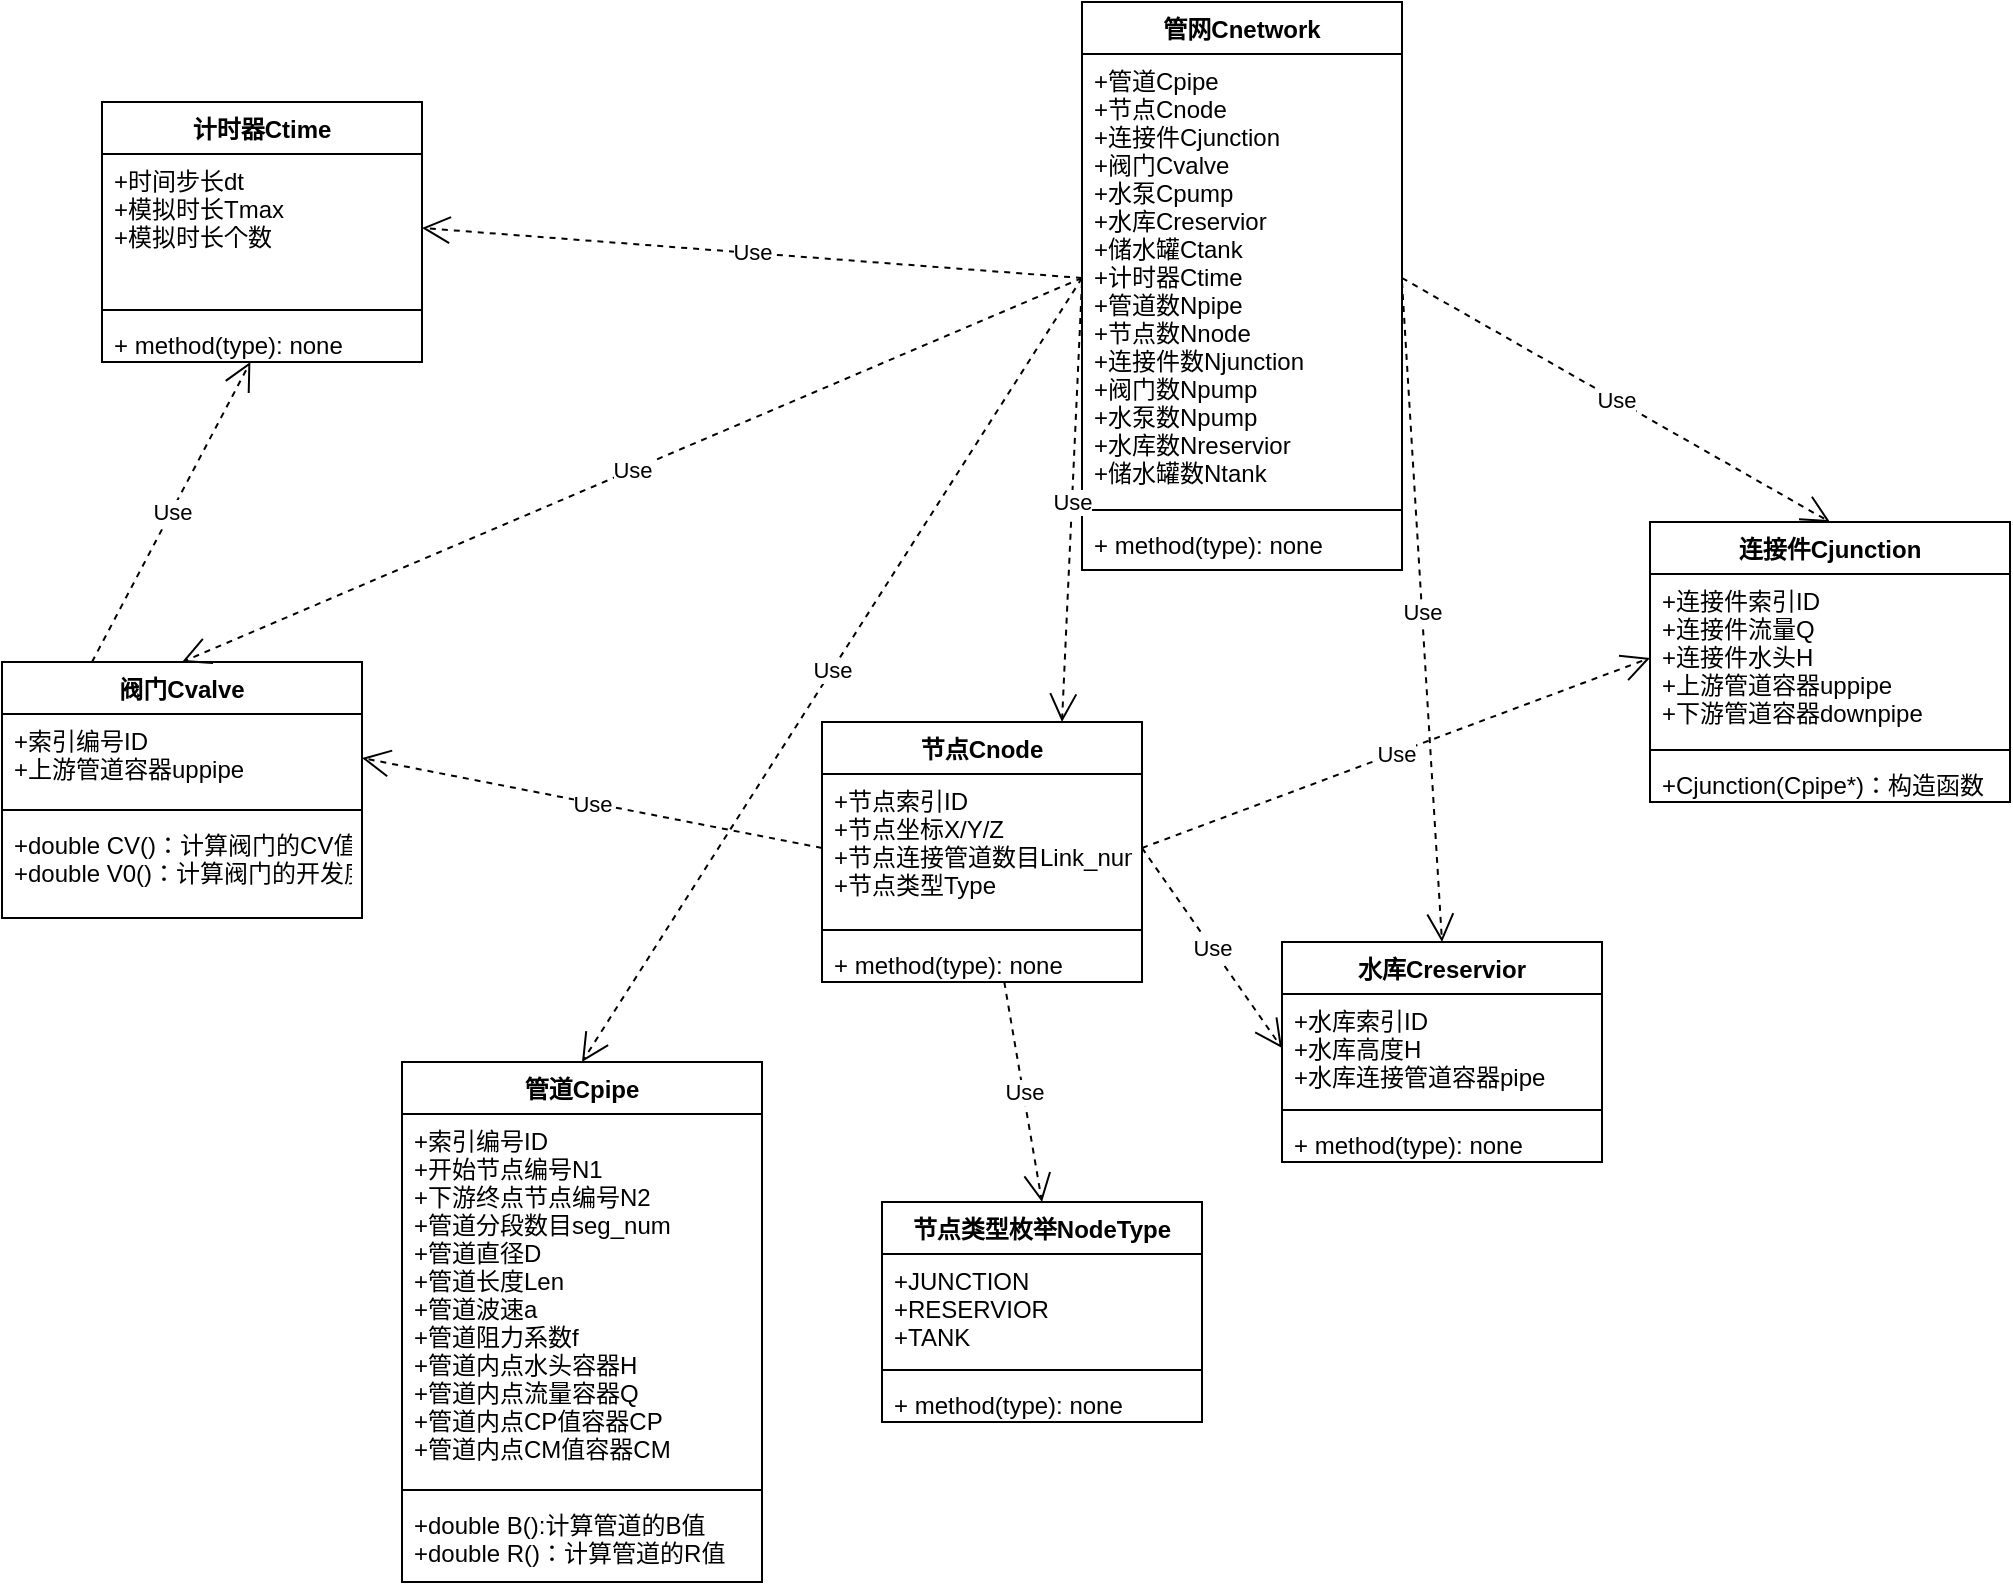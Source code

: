 <mxfile version="18.0.4" type="device"><diagram id="C5RBs43oDa-KdzZeNtuy" name="Page-1"><mxGraphModel dx="2169" dy="857" grid="1" gridSize="10" guides="1" tooltips="1" connect="1" arrows="1" fold="1" page="1" pageScale="1" pageWidth="827" pageHeight="1169" math="0" shadow="0"><root><mxCell id="WIyWlLk6GJQsqaUBKTNV-0"/><mxCell id="WIyWlLk6GJQsqaUBKTNV-1" parent="WIyWlLk6GJQsqaUBKTNV-0"/><mxCell id="Arbdkt6Np1YxN-fOofx2-0" value="管网Cnetwork" style="swimlane;fontStyle=1;align=center;verticalAlign=top;childLayout=stackLayout;horizontal=1;startSize=26;horizontalStack=0;resizeParent=1;resizeParentMax=0;resizeLast=0;collapsible=1;marginBottom=0;" parent="WIyWlLk6GJQsqaUBKTNV-1" vertex="1"><mxGeometry x="130" y="10" width="160" height="284" as="geometry"/></mxCell><mxCell id="Arbdkt6Np1YxN-fOofx2-1" value="+管道Cpipe&#10;+节点Cnode&#10;+连接件Cjunction&#10;+阀门Cvalve&#10;+水泵Cpump&#10;+水库Creservior&#10;+储水罐Ctank&#10;+计时器Ctime&#10;+管道数Npipe&#10;+节点数Nnode&#10;+连接件数Njunction&#10;+阀门数Npump&#10;+水泵数Npump&#10;+水库数Nreservior&#10;+储水罐数Ntank&#10;" style="text;strokeColor=none;fillColor=none;align=left;verticalAlign=top;spacingLeft=4;spacingRight=4;overflow=hidden;rotatable=0;points=[[0,0.5],[1,0.5]];portConstraint=eastwest;" parent="Arbdkt6Np1YxN-fOofx2-0" vertex="1"><mxGeometry y="26" width="160" height="224" as="geometry"/></mxCell><mxCell id="Arbdkt6Np1YxN-fOofx2-2" value="" style="line;strokeWidth=1;fillColor=none;align=left;verticalAlign=middle;spacingTop=-1;spacingLeft=3;spacingRight=3;rotatable=0;labelPosition=right;points=[];portConstraint=eastwest;" parent="Arbdkt6Np1YxN-fOofx2-0" vertex="1"><mxGeometry y="250" width="160" height="8" as="geometry"/></mxCell><mxCell id="Arbdkt6Np1YxN-fOofx2-3" value="+ method(type): none" style="text;strokeColor=none;fillColor=none;align=left;verticalAlign=top;spacingLeft=4;spacingRight=4;overflow=hidden;rotatable=0;points=[[0,0.5],[1,0.5]];portConstraint=eastwest;" parent="Arbdkt6Np1YxN-fOofx2-0" vertex="1"><mxGeometry y="258" width="160" height="26" as="geometry"/></mxCell><mxCell id="Arbdkt6Np1YxN-fOofx2-8" value="管道Cpipe" style="swimlane;fontStyle=1;align=center;verticalAlign=top;childLayout=stackLayout;horizontal=1;startSize=26;horizontalStack=0;resizeParent=1;resizeParentMax=0;resizeLast=0;collapsible=1;marginBottom=0;" parent="WIyWlLk6GJQsqaUBKTNV-1" vertex="1"><mxGeometry x="-210" y="540" width="180" height="260" as="geometry"/></mxCell><mxCell id="Arbdkt6Np1YxN-fOofx2-9" value="+索引编号ID&#10;+开始节点编号N1&#10;+下游终点节点编号N2&#10;+管道分段数目seg_num &#10;+管道直径D&#10;+管道长度Len&#10;+管道波速a&#10;+管道阻力系数f&#10;+管道内点水头容器H&#10;+管道内点流量容器Q&#10;+管道内点CP值容器CP&#10;+管道内点CM值容器CM&#10;" style="text;strokeColor=none;fillColor=none;align=left;verticalAlign=top;spacingLeft=4;spacingRight=4;overflow=hidden;rotatable=0;points=[[0,0.5],[1,0.5]];portConstraint=eastwest;" parent="Arbdkt6Np1YxN-fOofx2-8" vertex="1"><mxGeometry y="26" width="180" height="184" as="geometry"/></mxCell><mxCell id="Arbdkt6Np1YxN-fOofx2-10" value="" style="line;strokeWidth=1;fillColor=none;align=left;verticalAlign=middle;spacingTop=-1;spacingLeft=3;spacingRight=3;rotatable=0;labelPosition=right;points=[];portConstraint=eastwest;" parent="Arbdkt6Np1YxN-fOofx2-8" vertex="1"><mxGeometry y="210" width="180" height="8" as="geometry"/></mxCell><mxCell id="Arbdkt6Np1YxN-fOofx2-11" value="+double B():计算管道的B值&#10;+double R()：计算管道的R值" style="text;strokeColor=none;fillColor=none;align=left;verticalAlign=top;spacingLeft=4;spacingRight=4;overflow=hidden;rotatable=0;points=[[0,0.5],[1,0.5]];portConstraint=eastwest;" parent="Arbdkt6Np1YxN-fOofx2-8" vertex="1"><mxGeometry y="218" width="180" height="42" as="geometry"/></mxCell><mxCell id="lyfp8cw1OgGVRv2wYIZd-1" value="节点Cnode" style="swimlane;fontStyle=1;align=center;verticalAlign=top;childLayout=stackLayout;horizontal=1;startSize=26;horizontalStack=0;resizeParent=1;resizeParentMax=0;resizeLast=0;collapsible=1;marginBottom=0;" parent="WIyWlLk6GJQsqaUBKTNV-1" vertex="1"><mxGeometry y="370" width="160" height="130" as="geometry"/></mxCell><mxCell id="lyfp8cw1OgGVRv2wYIZd-2" value="+节点索引ID&#10;+节点坐标X/Y/Z&#10;+节点连接管道数目Link_num&#10;+节点类型Type" style="text;strokeColor=none;fillColor=none;align=left;verticalAlign=top;spacingLeft=4;spacingRight=4;overflow=hidden;rotatable=0;points=[[0,0.5],[1,0.5]];portConstraint=eastwest;" parent="lyfp8cw1OgGVRv2wYIZd-1" vertex="1"><mxGeometry y="26" width="160" height="74" as="geometry"/></mxCell><mxCell id="lyfp8cw1OgGVRv2wYIZd-3" value="" style="line;strokeWidth=1;fillColor=none;align=left;verticalAlign=middle;spacingTop=-1;spacingLeft=3;spacingRight=3;rotatable=0;labelPosition=right;points=[];portConstraint=eastwest;" parent="lyfp8cw1OgGVRv2wYIZd-1" vertex="1"><mxGeometry y="100" width="160" height="8" as="geometry"/></mxCell><mxCell id="lyfp8cw1OgGVRv2wYIZd-4" value="+ method(type): none" style="text;strokeColor=none;fillColor=none;align=left;verticalAlign=top;spacingLeft=4;spacingRight=4;overflow=hidden;rotatable=0;points=[[0,0.5],[1,0.5]];portConstraint=eastwest;" parent="lyfp8cw1OgGVRv2wYIZd-1" vertex="1"><mxGeometry y="108" width="160" height="22" as="geometry"/></mxCell><mxCell id="lyfp8cw1OgGVRv2wYIZd-7" value="水库Creservior" style="swimlane;fontStyle=1;align=center;verticalAlign=top;childLayout=stackLayout;horizontal=1;startSize=26;horizontalStack=0;resizeParent=1;resizeParentMax=0;resizeLast=0;collapsible=1;marginBottom=0;" parent="WIyWlLk6GJQsqaUBKTNV-1" vertex="1"><mxGeometry x="230" y="480" width="160" height="110" as="geometry"/></mxCell><mxCell id="lyfp8cw1OgGVRv2wYIZd-8" value="+水库索引ID&#10;+水库高度H&#10;+水库连接管道容器pipe" style="text;strokeColor=none;fillColor=none;align=left;verticalAlign=top;spacingLeft=4;spacingRight=4;overflow=hidden;rotatable=0;points=[[0,0.5],[1,0.5]];portConstraint=eastwest;" parent="lyfp8cw1OgGVRv2wYIZd-7" vertex="1"><mxGeometry y="26" width="160" height="54" as="geometry"/></mxCell><mxCell id="lyfp8cw1OgGVRv2wYIZd-9" value="" style="line;strokeWidth=1;fillColor=none;align=left;verticalAlign=middle;spacingTop=-1;spacingLeft=3;spacingRight=3;rotatable=0;labelPosition=right;points=[];portConstraint=eastwest;" parent="lyfp8cw1OgGVRv2wYIZd-7" vertex="1"><mxGeometry y="80" width="160" height="8" as="geometry"/></mxCell><mxCell id="lyfp8cw1OgGVRv2wYIZd-10" value="+ method(type): none" style="text;strokeColor=none;fillColor=none;align=left;verticalAlign=top;spacingLeft=4;spacingRight=4;overflow=hidden;rotatable=0;points=[[0,0.5],[1,0.5]];portConstraint=eastwest;" parent="lyfp8cw1OgGVRv2wYIZd-7" vertex="1"><mxGeometry y="88" width="160" height="22" as="geometry"/></mxCell><mxCell id="lyfp8cw1OgGVRv2wYIZd-13" value="连接件Cjunction" style="swimlane;fontStyle=1;align=center;verticalAlign=top;childLayout=stackLayout;horizontal=1;startSize=26;horizontalStack=0;resizeParent=1;resizeParentMax=0;resizeLast=0;collapsible=1;marginBottom=0;" parent="WIyWlLk6GJQsqaUBKTNV-1" vertex="1"><mxGeometry x="414" y="270" width="180" height="140" as="geometry"/></mxCell><mxCell id="lyfp8cw1OgGVRv2wYIZd-14" value="+连接件索引ID&#10;+连接件流量Q&#10;+连接件水头H&#10;+上游管道容器uppipe&#10;+下游管道容器downpipe" style="text;strokeColor=none;fillColor=none;align=left;verticalAlign=top;spacingLeft=4;spacingRight=4;overflow=hidden;rotatable=0;points=[[0,0.5],[1,0.5]];portConstraint=eastwest;" parent="lyfp8cw1OgGVRv2wYIZd-13" vertex="1"><mxGeometry y="26" width="180" height="84" as="geometry"/></mxCell><mxCell id="lyfp8cw1OgGVRv2wYIZd-15" value="" style="line;strokeWidth=1;fillColor=none;align=left;verticalAlign=middle;spacingTop=-1;spacingLeft=3;spacingRight=3;rotatable=0;labelPosition=right;points=[];portConstraint=eastwest;" parent="lyfp8cw1OgGVRv2wYIZd-13" vertex="1"><mxGeometry y="110" width="180" height="8" as="geometry"/></mxCell><mxCell id="lyfp8cw1OgGVRv2wYIZd-16" value="+Cjunction(Cpipe*)：构造函数" style="text;strokeColor=none;fillColor=none;align=left;verticalAlign=top;spacingLeft=4;spacingRight=4;overflow=hidden;rotatable=0;points=[[0,0.5],[1,0.5]];portConstraint=eastwest;" parent="lyfp8cw1OgGVRv2wYIZd-13" vertex="1"><mxGeometry y="118" width="180" height="22" as="geometry"/></mxCell><mxCell id="lyfp8cw1OgGVRv2wYIZd-20" value="Use" style="endArrow=open;endSize=12;dashed=1;html=1;rounded=0;exitX=1;exitY=0.5;exitDx=0;exitDy=0;entryX=0.5;entryY=0;entryDx=0;entryDy=0;" parent="WIyWlLk6GJQsqaUBKTNV-1" source="Arbdkt6Np1YxN-fOofx2-1" target="lyfp8cw1OgGVRv2wYIZd-13" edge="1"><mxGeometry width="160" relative="1" as="geometry"><mxPoint x="330" y="290" as="sourcePoint"/><mxPoint x="490" y="290" as="targetPoint"/></mxGeometry></mxCell><mxCell id="lyfp8cw1OgGVRv2wYIZd-21" value="Use" style="endArrow=open;endSize=12;dashed=1;html=1;rounded=0;entryX=0.5;entryY=0;entryDx=0;entryDy=0;" parent="WIyWlLk6GJQsqaUBKTNV-1" target="lyfp8cw1OgGVRv2wYIZd-7" edge="1"><mxGeometry width="160" relative="1" as="geometry"><mxPoint x="290" y="150" as="sourcePoint"/><mxPoint x="310" y="340" as="targetPoint"/></mxGeometry></mxCell><mxCell id="lyfp8cw1OgGVRv2wYIZd-22" value="Use" style="endArrow=open;endSize=12;dashed=1;html=1;rounded=0;exitX=0;exitY=0.5;exitDx=0;exitDy=0;entryX=0.5;entryY=0;entryDx=0;entryDy=0;" parent="WIyWlLk6GJQsqaUBKTNV-1" source="Arbdkt6Np1YxN-fOofx2-1" target="Arbdkt6Np1YxN-fOofx2-8" edge="1"><mxGeometry width="160" relative="1" as="geometry"><mxPoint x="-20" y="190" as="sourcePoint"/><mxPoint x="140" y="190" as="targetPoint"/></mxGeometry></mxCell><mxCell id="lyfp8cw1OgGVRv2wYIZd-23" value="Use" style="endArrow=open;endSize=12;dashed=1;html=1;rounded=0;entryX=0.75;entryY=0;entryDx=0;entryDy=0;" parent="WIyWlLk6GJQsqaUBKTNV-1" target="lyfp8cw1OgGVRv2wYIZd-1" edge="1"><mxGeometry width="160" relative="1" as="geometry"><mxPoint x="130" y="150" as="sourcePoint"/><mxPoint x="50" y="340" as="targetPoint"/></mxGeometry></mxCell><mxCell id="lyfp8cw1OgGVRv2wYIZd-24" value="Use" style="endArrow=open;endSize=12;dashed=1;html=1;rounded=0;exitX=1;exitY=0.5;exitDx=0;exitDy=0;entryX=0;entryY=0.5;entryDx=0;entryDy=0;" parent="WIyWlLk6GJQsqaUBKTNV-1" source="lyfp8cw1OgGVRv2wYIZd-2" target="lyfp8cw1OgGVRv2wYIZd-8" edge="1"><mxGeometry width="160" relative="1" as="geometry"><mxPoint x="20" y="650" as="sourcePoint"/><mxPoint x="180" y="650" as="targetPoint"/></mxGeometry></mxCell><mxCell id="lyfp8cw1OgGVRv2wYIZd-25" value="Use" style="endArrow=open;endSize=12;dashed=1;html=1;rounded=0;exitX=1;exitY=0.5;exitDx=0;exitDy=0;entryX=0;entryY=0.5;entryDx=0;entryDy=0;" parent="WIyWlLk6GJQsqaUBKTNV-1" source="lyfp8cw1OgGVRv2wYIZd-2" target="lyfp8cw1OgGVRv2wYIZd-14" edge="1"><mxGeometry width="160" relative="1" as="geometry"><mxPoint x="160" y="410" as="sourcePoint"/><mxPoint x="320" y="410" as="targetPoint"/></mxGeometry></mxCell><mxCell id="lyfp8cw1OgGVRv2wYIZd-26" value="节点类型枚举NodeType" style="swimlane;fontStyle=1;align=center;verticalAlign=top;childLayout=stackLayout;horizontal=1;startSize=26;horizontalStack=0;resizeParent=1;resizeParentMax=0;resizeLast=0;collapsible=1;marginBottom=0;" parent="WIyWlLk6GJQsqaUBKTNV-1" vertex="1"><mxGeometry x="30" y="610" width="160" height="110" as="geometry"/></mxCell><mxCell id="lyfp8cw1OgGVRv2wYIZd-27" value="+JUNCTION&#10;+RESERVIOR&#10;+TANK&#10;" style="text;strokeColor=none;fillColor=none;align=left;verticalAlign=top;spacingLeft=4;spacingRight=4;overflow=hidden;rotatable=0;points=[[0,0.5],[1,0.5]];portConstraint=eastwest;" parent="lyfp8cw1OgGVRv2wYIZd-26" vertex="1"><mxGeometry y="26" width="160" height="54" as="geometry"/></mxCell><mxCell id="lyfp8cw1OgGVRv2wYIZd-28" value="" style="line;strokeWidth=1;fillColor=none;align=left;verticalAlign=middle;spacingTop=-1;spacingLeft=3;spacingRight=3;rotatable=0;labelPosition=right;points=[];portConstraint=eastwest;" parent="lyfp8cw1OgGVRv2wYIZd-26" vertex="1"><mxGeometry y="80" width="160" height="8" as="geometry"/></mxCell><mxCell id="lyfp8cw1OgGVRv2wYIZd-29" value="+ method(type): none" style="text;strokeColor=none;fillColor=none;align=left;verticalAlign=top;spacingLeft=4;spacingRight=4;overflow=hidden;rotatable=0;points=[[0,0.5],[1,0.5]];portConstraint=eastwest;" parent="lyfp8cw1OgGVRv2wYIZd-26" vertex="1"><mxGeometry y="88" width="160" height="22" as="geometry"/></mxCell><mxCell id="lyfp8cw1OgGVRv2wYIZd-30" value="Use" style="endArrow=open;endSize=12;dashed=1;html=1;rounded=0;entryX=0.5;entryY=0;entryDx=0;entryDy=0;" parent="WIyWlLk6GJQsqaUBKTNV-1" source="lyfp8cw1OgGVRv2wYIZd-1" target="lyfp8cw1OgGVRv2wYIZd-26" edge="1"><mxGeometry width="160" relative="1" as="geometry"><mxPoint x="130" y="420" as="sourcePoint"/><mxPoint x="150" y="570" as="targetPoint"/></mxGeometry></mxCell><mxCell id="lyfp8cw1OgGVRv2wYIZd-31" value="计时器Ctime" style="swimlane;fontStyle=1;align=center;verticalAlign=top;childLayout=stackLayout;horizontal=1;startSize=26;horizontalStack=0;resizeParent=1;resizeParentMax=0;resizeLast=0;collapsible=1;marginBottom=0;" parent="WIyWlLk6GJQsqaUBKTNV-1" vertex="1"><mxGeometry x="-360" y="60" width="160" height="130" as="geometry"/></mxCell><mxCell id="lyfp8cw1OgGVRv2wYIZd-32" value="+时间步长dt&#10;+模拟时长Tmax &#10;+模拟时长个数" style="text;strokeColor=none;fillColor=none;align=left;verticalAlign=top;spacingLeft=4;spacingRight=4;overflow=hidden;rotatable=0;points=[[0,0.5],[1,0.5]];portConstraint=eastwest;" parent="lyfp8cw1OgGVRv2wYIZd-31" vertex="1"><mxGeometry y="26" width="160" height="74" as="geometry"/></mxCell><mxCell id="lyfp8cw1OgGVRv2wYIZd-33" value="" style="line;strokeWidth=1;fillColor=none;align=left;verticalAlign=middle;spacingTop=-1;spacingLeft=3;spacingRight=3;rotatable=0;labelPosition=right;points=[];portConstraint=eastwest;" parent="lyfp8cw1OgGVRv2wYIZd-31" vertex="1"><mxGeometry y="100" width="160" height="8" as="geometry"/></mxCell><mxCell id="lyfp8cw1OgGVRv2wYIZd-34" value="+ method(type): none" style="text;strokeColor=none;fillColor=none;align=left;verticalAlign=top;spacingLeft=4;spacingRight=4;overflow=hidden;rotatable=0;points=[[0,0.5],[1,0.5]];portConstraint=eastwest;" parent="lyfp8cw1OgGVRv2wYIZd-31" vertex="1"><mxGeometry y="108" width="160" height="22" as="geometry"/></mxCell><mxCell id="lyfp8cw1OgGVRv2wYIZd-35" value="Use" style="endArrow=open;endSize=12;dashed=1;html=1;rounded=0;exitX=0;exitY=0.5;exitDx=0;exitDy=0;entryX=1;entryY=0.5;entryDx=0;entryDy=0;" parent="WIyWlLk6GJQsqaUBKTNV-1" source="Arbdkt6Np1YxN-fOofx2-1" target="lyfp8cw1OgGVRv2wYIZd-32" edge="1"><mxGeometry width="160" relative="1" as="geometry"><mxPoint y="240" as="sourcePoint"/><mxPoint x="160" y="240" as="targetPoint"/></mxGeometry></mxCell><mxCell id="thTXYxEWGeF99vT6TtC4-0" value="阀门Cvalve" style="swimlane;fontStyle=1;align=center;verticalAlign=top;childLayout=stackLayout;horizontal=1;startSize=26;horizontalStack=0;resizeParent=1;resizeParentMax=0;resizeLast=0;collapsible=1;marginBottom=0;" vertex="1" parent="WIyWlLk6GJQsqaUBKTNV-1"><mxGeometry x="-410" y="340" width="180" height="128" as="geometry"/></mxCell><mxCell id="thTXYxEWGeF99vT6TtC4-1" value="+索引编号ID&#10;+上游管道容器uppipe&#10;&#10;" style="text;strokeColor=none;fillColor=none;align=left;verticalAlign=top;spacingLeft=4;spacingRight=4;overflow=hidden;rotatable=0;points=[[0,0.5],[1,0.5]];portConstraint=eastwest;" vertex="1" parent="thTXYxEWGeF99vT6TtC4-0"><mxGeometry y="26" width="180" height="44" as="geometry"/></mxCell><mxCell id="thTXYxEWGeF99vT6TtC4-2" value="" style="line;strokeWidth=1;fillColor=none;align=left;verticalAlign=middle;spacingTop=-1;spacingLeft=3;spacingRight=3;rotatable=0;labelPosition=right;points=[];portConstraint=eastwest;" vertex="1" parent="thTXYxEWGeF99vT6TtC4-0"><mxGeometry y="70" width="180" height="8" as="geometry"/></mxCell><mxCell id="thTXYxEWGeF99vT6TtC4-3" value="+double CV()：计算阀门的CV值&#10;+double V0()：计算阀门的开发度" style="text;strokeColor=none;fillColor=none;align=left;verticalAlign=top;spacingLeft=4;spacingRight=4;overflow=hidden;rotatable=0;points=[[0,0.5],[1,0.5]];portConstraint=eastwest;" vertex="1" parent="thTXYxEWGeF99vT6TtC4-0"><mxGeometry y="78" width="180" height="50" as="geometry"/></mxCell><mxCell id="thTXYxEWGeF99vT6TtC4-4" value="Use" style="endArrow=open;endSize=12;dashed=1;html=1;rounded=0;exitX=0;exitY=0.5;exitDx=0;exitDy=0;entryX=0.5;entryY=0;entryDx=0;entryDy=0;" edge="1" parent="WIyWlLk6GJQsqaUBKTNV-1" source="Arbdkt6Np1YxN-fOofx2-1" target="thTXYxEWGeF99vT6TtC4-0"><mxGeometry width="160" relative="1" as="geometry"><mxPoint x="-710" y="230" as="sourcePoint"/><mxPoint x="-550" y="230" as="targetPoint"/></mxGeometry></mxCell><mxCell id="thTXYxEWGeF99vT6TtC4-5" value="Use" style="endArrow=open;endSize=12;dashed=1;html=1;rounded=0;exitX=0;exitY=0.5;exitDx=0;exitDy=0;entryX=1;entryY=0.5;entryDx=0;entryDy=0;" edge="1" parent="WIyWlLk6GJQsqaUBKTNV-1" source="lyfp8cw1OgGVRv2wYIZd-2" target="thTXYxEWGeF99vT6TtC4-1"><mxGeometry width="160" relative="1" as="geometry"><mxPoint x="-200" y="380" as="sourcePoint"/><mxPoint x="-40" y="380" as="targetPoint"/></mxGeometry></mxCell><mxCell id="thTXYxEWGeF99vT6TtC4-6" value="Use" style="endArrow=open;endSize=12;dashed=1;html=1;rounded=0;exitX=0.25;exitY=0;exitDx=0;exitDy=0;" edge="1" parent="WIyWlLk6GJQsqaUBKTNV-1" source="thTXYxEWGeF99vT6TtC4-0" target="lyfp8cw1OgGVRv2wYIZd-34"><mxGeometry width="160" relative="1" as="geometry"><mxPoint x="-570" y="240" as="sourcePoint"/><mxPoint x="-410" y="240" as="targetPoint"/></mxGeometry></mxCell></root></mxGraphModel></diagram></mxfile>